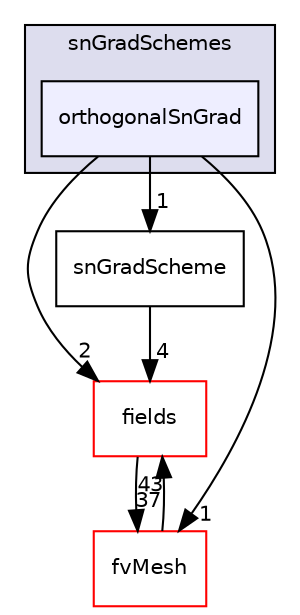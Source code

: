 digraph "src/finiteVolume/finiteVolume/snGradSchemes/orthogonalSnGrad" {
  bgcolor=transparent;
  compound=true
  node [ fontsize="10", fontname="Helvetica"];
  edge [ labelfontsize="10", labelfontname="Helvetica"];
  subgraph clusterdir_f2a32fae3c7e5034ec75716fe725e251 {
    graph [ bgcolor="#ddddee", pencolor="black", label="snGradSchemes" fontname="Helvetica", fontsize="10", URL="dir_f2a32fae3c7e5034ec75716fe725e251.html"]
  dir_091c31615cad54469d4d805d84f89604 [shape=box, label="orthogonalSnGrad", style="filled", fillcolor="#eeeeff", pencolor="black", URL="dir_091c31615cad54469d4d805d84f89604.html"];
  }
  dir_25ab4a83a983f7bb7a38b7f63bb141b7 [shape=box label="fields" color="red" URL="dir_25ab4a83a983f7bb7a38b7f63bb141b7.html"];
  dir_b183a1b254b58a98380f78c8137f8667 [shape=box label="snGradScheme" URL="dir_b183a1b254b58a98380f78c8137f8667.html"];
  dir_c382fa095c9c33d8673c0dd60aaef275 [shape=box label="fvMesh" color="red" URL="dir_c382fa095c9c33d8673c0dd60aaef275.html"];
  dir_091c31615cad54469d4d805d84f89604->dir_25ab4a83a983f7bb7a38b7f63bb141b7 [headlabel="2", labeldistance=1.5 headhref="dir_001103_000931.html"];
  dir_091c31615cad54469d4d805d84f89604->dir_b183a1b254b58a98380f78c8137f8667 [headlabel="1", labeldistance=1.5 headhref="dir_001103_001105.html"];
  dir_091c31615cad54469d4d805d84f89604->dir_c382fa095c9c33d8673c0dd60aaef275 [headlabel="1", labeldistance=1.5 headhref="dir_001103_001115.html"];
  dir_25ab4a83a983f7bb7a38b7f63bb141b7->dir_c382fa095c9c33d8673c0dd60aaef275 [headlabel="37", labeldistance=1.5 headhref="dir_000931_001115.html"];
  dir_b183a1b254b58a98380f78c8137f8667->dir_25ab4a83a983f7bb7a38b7f63bb141b7 [headlabel="4", labeldistance=1.5 headhref="dir_001105_000931.html"];
  dir_c382fa095c9c33d8673c0dd60aaef275->dir_25ab4a83a983f7bb7a38b7f63bb141b7 [headlabel="43", labeldistance=1.5 headhref="dir_001115_000931.html"];
}
